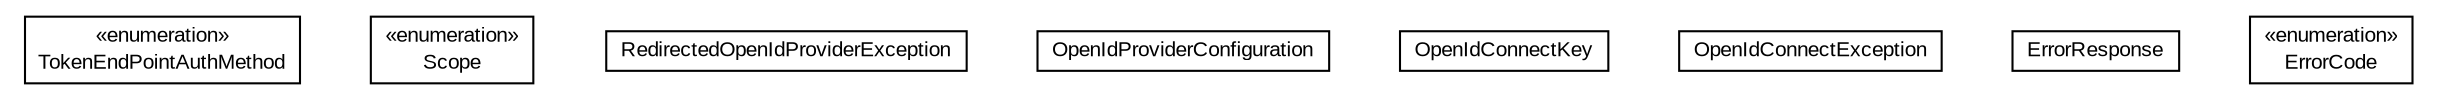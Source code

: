 #!/usr/local/bin/dot
#
# Class diagram 
# Generated by UMLGraph version R5_6-24-gf6e263 (http://www.umlgraph.org/)
#

digraph G {
	edge [fontname="arial",fontsize=10,labelfontname="arial",labelfontsize=10];
	node [fontname="arial",fontsize=10,shape=plaintext];
	nodesep=0.25;
	ranksep=0.5;
	// net.trajano.openidconnect.core.TokenEndPointAuthMethod
	c108 [label=<<table title="net.trajano.openidconnect.core.TokenEndPointAuthMethod" border="0" cellborder="1" cellspacing="0" cellpadding="2" port="p" href="./TokenEndPointAuthMethod.html">
		<tr><td><table border="0" cellspacing="0" cellpadding="1">
<tr><td align="center" balign="center"> &#171;enumeration&#187; </td></tr>
<tr><td align="center" balign="center"> TokenEndPointAuthMethod </td></tr>
		</table></td></tr>
		</table>>, URL="./TokenEndPointAuthMethod.html", fontname="arial", fontcolor="black", fontsize=10.0];
	// net.trajano.openidconnect.core.Scope
	c109 [label=<<table title="net.trajano.openidconnect.core.Scope" border="0" cellborder="1" cellspacing="0" cellpadding="2" port="p" href="./Scope.html">
		<tr><td><table border="0" cellspacing="0" cellpadding="1">
<tr><td align="center" balign="center"> &#171;enumeration&#187; </td></tr>
<tr><td align="center" balign="center"> Scope </td></tr>
		</table></td></tr>
		</table>>, URL="./Scope.html", fontname="arial", fontcolor="black", fontsize=10.0];
	// net.trajano.openidconnect.core.RedirectedOpenIdProviderException
	c110 [label=<<table title="net.trajano.openidconnect.core.RedirectedOpenIdProviderException" border="0" cellborder="1" cellspacing="0" cellpadding="2" port="p" href="./RedirectedOpenIdProviderException.html">
		<tr><td><table border="0" cellspacing="0" cellpadding="1">
<tr><td align="center" balign="center"> RedirectedOpenIdProviderException </td></tr>
		</table></td></tr>
		</table>>, URL="./RedirectedOpenIdProviderException.html", fontname="arial", fontcolor="black", fontsize=10.0];
	// net.trajano.openidconnect.core.OpenIdProviderConfiguration
	c111 [label=<<table title="net.trajano.openidconnect.core.OpenIdProviderConfiguration" border="0" cellborder="1" cellspacing="0" cellpadding="2" port="p" href="./OpenIdProviderConfiguration.html">
		<tr><td><table border="0" cellspacing="0" cellpadding="1">
<tr><td align="center" balign="center"> OpenIdProviderConfiguration </td></tr>
		</table></td></tr>
		</table>>, URL="./OpenIdProviderConfiguration.html", fontname="arial", fontcolor="black", fontsize=10.0];
	// net.trajano.openidconnect.core.OpenIdConnectKey
	c112 [label=<<table title="net.trajano.openidconnect.core.OpenIdConnectKey" border="0" cellborder="1" cellspacing="0" cellpadding="2" port="p" href="./OpenIdConnectKey.html">
		<tr><td><table border="0" cellspacing="0" cellpadding="1">
<tr><td align="center" balign="center"> OpenIdConnectKey </td></tr>
		</table></td></tr>
		</table>>, URL="./OpenIdConnectKey.html", fontname="arial", fontcolor="black", fontsize=10.0];
	// net.trajano.openidconnect.core.OpenIdConnectException
	c113 [label=<<table title="net.trajano.openidconnect.core.OpenIdConnectException" border="0" cellborder="1" cellspacing="0" cellpadding="2" port="p" href="./OpenIdConnectException.html">
		<tr><td><table border="0" cellspacing="0" cellpadding="1">
<tr><td align="center" balign="center"> OpenIdConnectException </td></tr>
		</table></td></tr>
		</table>>, URL="./OpenIdConnectException.html", fontname="arial", fontcolor="black", fontsize=10.0];
	// net.trajano.openidconnect.core.ErrorResponse
	c114 [label=<<table title="net.trajano.openidconnect.core.ErrorResponse" border="0" cellborder="1" cellspacing="0" cellpadding="2" port="p" href="./ErrorResponse.html">
		<tr><td><table border="0" cellspacing="0" cellpadding="1">
<tr><td align="center" balign="center"> ErrorResponse </td></tr>
		</table></td></tr>
		</table>>, URL="./ErrorResponse.html", fontname="arial", fontcolor="black", fontsize=10.0];
	// net.trajano.openidconnect.core.ErrorCode
	c115 [label=<<table title="net.trajano.openidconnect.core.ErrorCode" border="0" cellborder="1" cellspacing="0" cellpadding="2" port="p" href="./ErrorCode.html">
		<tr><td><table border="0" cellspacing="0" cellpadding="1">
<tr><td align="center" balign="center"> &#171;enumeration&#187; </td></tr>
<tr><td align="center" balign="center"> ErrorCode </td></tr>
		</table></td></tr>
		</table>>, URL="./ErrorCode.html", fontname="arial", fontcolor="black", fontsize=10.0];
}

